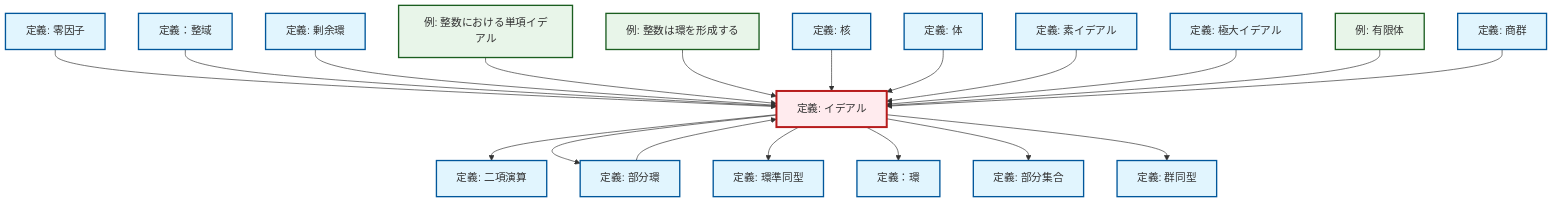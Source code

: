 graph TD
    classDef definition fill:#e1f5fe,stroke:#01579b,stroke-width:2px
    classDef theorem fill:#f3e5f5,stroke:#4a148c,stroke-width:2px
    classDef axiom fill:#fff3e0,stroke:#e65100,stroke-width:2px
    classDef example fill:#e8f5e9,stroke:#1b5e20,stroke-width:2px
    classDef current fill:#ffebee,stroke:#b71c1c,stroke-width:3px
    ex-finite-field["例: 有限体"]:::example
    def-quotient-group["定義: 商群"]:::definition
    def-binary-operation["定義: 二項演算"]:::definition
    ex-integers-ring["例: 整数は環を形成する"]:::example
    def-kernel["定義: 核"]:::definition
    def-subring["定義: 部分環"]:::definition
    def-ring["定義：環"]:::definition
    def-subset["定義: 部分集合"]:::definition
    def-field["定義: 体"]:::definition
    def-prime-ideal["定義: 素イデアル"]:::definition
    def-ideal["定義: イデアル"]:::definition
    def-ring-homomorphism["定義: 環準同型"]:::definition
    def-isomorphism["定義: 群同型"]:::definition
    def-integral-domain["定義：整域"]:::definition
    def-zero-divisor["定義: 零因子"]:::definition
    def-maximal-ideal["定義: 極大イデアル"]:::definition
    def-quotient-ring["定義: 剰余環"]:::definition
    ex-principal-ideal["例: 整数における単項イデアル"]:::example
    def-zero-divisor --> def-ideal
    def-integral-domain --> def-ideal
    def-quotient-ring --> def-ideal
    ex-principal-ideal --> def-ideal
    def-ideal --> def-binary-operation
    def-subring --> def-ideal
    def-ideal --> def-subring
    ex-integers-ring --> def-ideal
    def-ideal --> def-ring-homomorphism
    def-ideal --> def-ring
    def-kernel --> def-ideal
    def-field --> def-ideal
    def-ideal --> def-subset
    def-prime-ideal --> def-ideal
    def-ideal --> def-isomorphism
    def-maximal-ideal --> def-ideal
    ex-finite-field --> def-ideal
    def-quotient-group --> def-ideal
    class def-ideal current